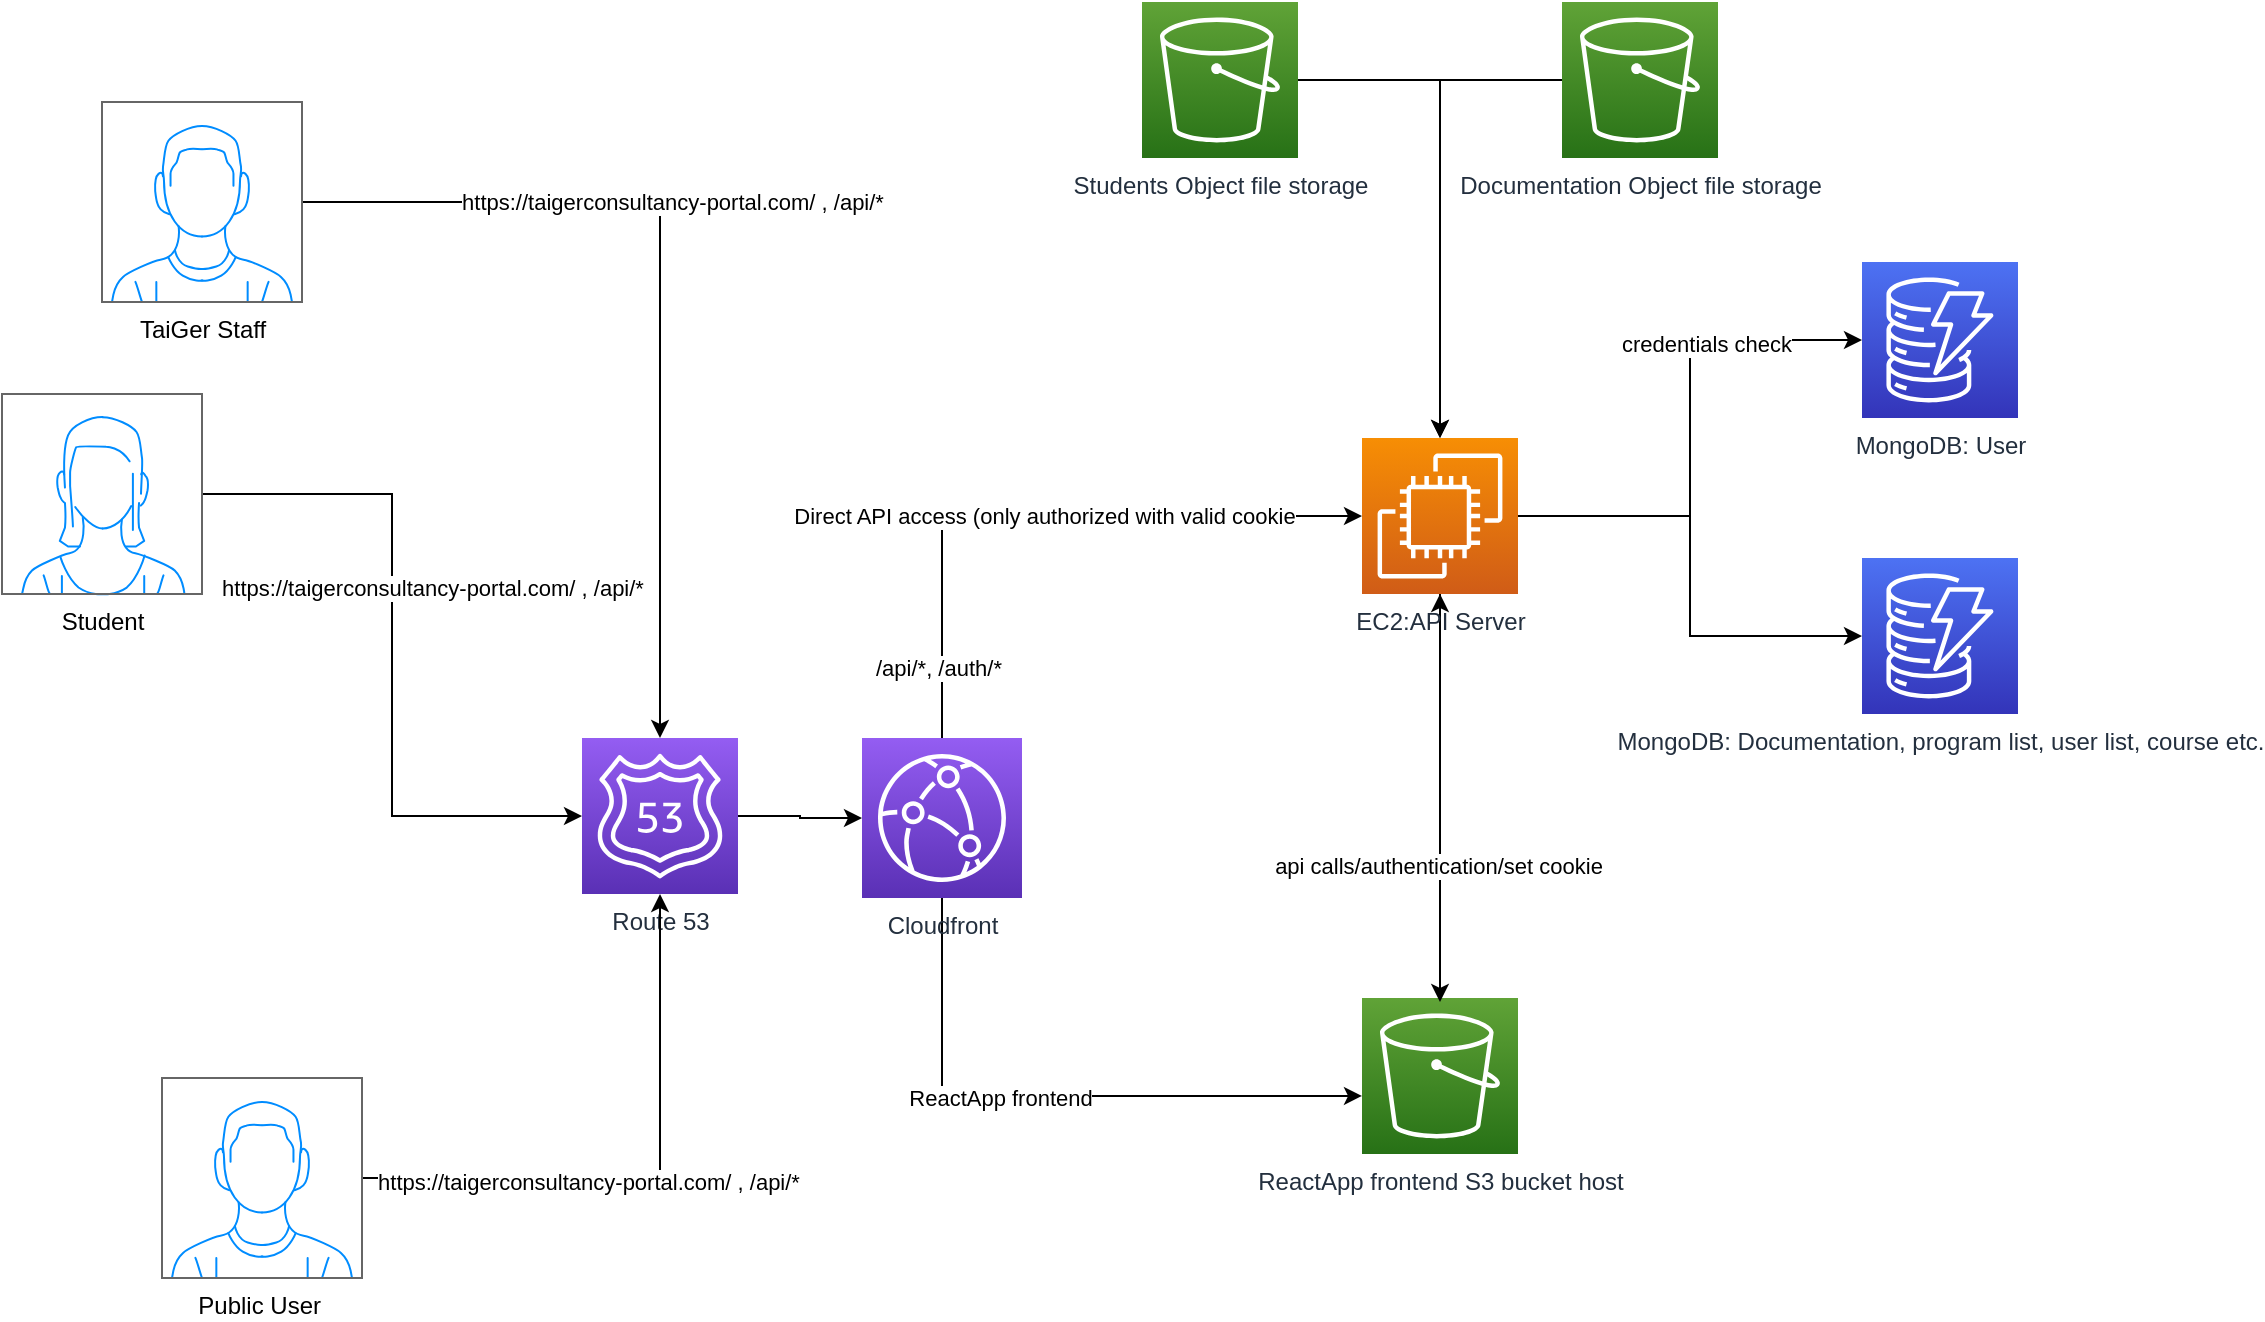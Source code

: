 <mxfile version="18.1.1" type="github">
  <diagram id="Ht1M8jgEwFfnCIfOTk4-" name="Page-1">
    <mxGraphModel dx="1422" dy="754" grid="1" gridSize="10" guides="1" tooltips="1" connect="1" arrows="1" fold="1" page="1" pageScale="1" pageWidth="1169" pageHeight="827" math="0" shadow="0">
      <root>
        <mxCell id="0" />
        <mxCell id="1" parent="0" />
        <mxCell id="OcmlPcqPWIz-EF-BsSO0-18" style="edgeStyle=orthogonalEdgeStyle;rounded=0;orthogonalLoop=1;jettySize=auto;html=1;" edge="1" parent="1" source="UEzPUAAOIrF-is8g5C7q-116" target="OcmlPcqPWIz-EF-BsSO0-1">
          <mxGeometry relative="1" as="geometry" />
        </mxCell>
        <mxCell id="UEzPUAAOIrF-is8g5C7q-116" value="ReactApp frontend S3 bucket host" style="outlineConnect=0;fontColor=#232F3E;gradientColor=#60A337;gradientDirection=north;fillColor=#277116;strokeColor=#ffffff;dashed=0;verticalLabelPosition=bottom;verticalAlign=top;align=center;html=1;fontSize=12;fontStyle=0;aspect=fixed;shape=mxgraph.aws4.resourceIcon;resIcon=mxgraph.aws4.s3;labelBackgroundColor=#ffffff;" parent="1" vertex="1">
          <mxGeometry x="700.0" y="568" width="78" height="78" as="geometry" />
        </mxCell>
        <mxCell id="OcmlPcqPWIz-EF-BsSO0-9" style="edgeStyle=orthogonalEdgeStyle;rounded=0;orthogonalLoop=1;jettySize=auto;html=1;entryX=0;entryY=0.5;entryDx=0;entryDy=0;entryPerimeter=0;" edge="1" parent="1" source="EKNRf_62j4KvlHBMA2hY-2" target="OcmlPcqPWIz-EF-BsSO0-1">
          <mxGeometry relative="1" as="geometry">
            <Array as="points">
              <mxPoint x="490" y="328" />
              <mxPoint x="615" y="328" />
              <mxPoint x="615" y="327" />
            </Array>
          </mxGeometry>
        </mxCell>
        <mxCell id="OcmlPcqPWIz-EF-BsSO0-10" value="Direct API access (only authorized with valid cookie" style="edgeLabel;html=1;align=center;verticalAlign=middle;resizable=0;points=[];" vertex="1" connectable="0" parent="OcmlPcqPWIz-EF-BsSO0-9">
          <mxGeometry x="0.651" y="2" relative="1" as="geometry">
            <mxPoint x="-103" y="2" as="offset" />
          </mxGeometry>
        </mxCell>
        <mxCell id="OcmlPcqPWIz-EF-BsSO0-33" value="/api/*, /auth/*" style="edgeLabel;html=1;align=center;verticalAlign=middle;resizable=0;points=[];" vertex="1" connectable="0" parent="OcmlPcqPWIz-EF-BsSO0-9">
          <mxGeometry x="-0.782" y="2" relative="1" as="geometry">
            <mxPoint as="offset" />
          </mxGeometry>
        </mxCell>
        <mxCell id="OcmlPcqPWIz-EF-BsSO0-11" style="edgeStyle=orthogonalEdgeStyle;rounded=0;orthogonalLoop=1;jettySize=auto;html=1;entryX=0;entryY=0.628;entryDx=0;entryDy=0;entryPerimeter=0;" edge="1" parent="1" source="EKNRf_62j4KvlHBMA2hY-2" target="UEzPUAAOIrF-is8g5C7q-116">
          <mxGeometry relative="1" as="geometry">
            <Array as="points">
              <mxPoint x="490" y="617" />
            </Array>
          </mxGeometry>
        </mxCell>
        <mxCell id="OcmlPcqPWIz-EF-BsSO0-12" value="ReactApp frontend" style="edgeLabel;html=1;align=center;verticalAlign=middle;resizable=0;points=[];" vertex="1" connectable="0" parent="OcmlPcqPWIz-EF-BsSO0-11">
          <mxGeometry x="-0.172" y="-1" relative="1" as="geometry">
            <mxPoint as="offset" />
          </mxGeometry>
        </mxCell>
        <mxCell id="EKNRf_62j4KvlHBMA2hY-2" value="Cloudfront" style="sketch=0;points=[[0,0,0],[0.25,0,0],[0.5,0,0],[0.75,0,0],[1,0,0],[0,1,0],[0.25,1,0],[0.5,1,0],[0.75,1,0],[1,1,0],[0,0.25,0],[0,0.5,0],[0,0.75,0],[1,0.25,0],[1,0.5,0],[1,0.75,0]];outlineConnect=0;fontColor=#232F3E;gradientColor=#945DF2;gradientDirection=north;fillColor=#5A30B5;strokeColor=#ffffff;dashed=0;verticalLabelPosition=bottom;verticalAlign=top;align=center;html=1;fontSize=12;fontStyle=0;aspect=fixed;shape=mxgraph.aws4.resourceIcon;resIcon=mxgraph.aws4.cloudfront;" parent="1" vertex="1">
          <mxGeometry x="450" y="438" width="80" height="80" as="geometry" />
        </mxCell>
        <mxCell id="OcmlPcqPWIz-EF-BsSO0-14" value="" style="edgeStyle=orthogonalEdgeStyle;rounded=0;orthogonalLoop=1;jettySize=auto;html=1;" edge="1" parent="1" source="EKNRf_62j4KvlHBMA2hY-9" target="EKNRf_62j4KvlHBMA2hY-2">
          <mxGeometry relative="1" as="geometry" />
        </mxCell>
        <mxCell id="EKNRf_62j4KvlHBMA2hY-9" value="Route 53" style="sketch=0;points=[[0,0,0],[0.25,0,0],[0.5,0,0],[0.75,0,0],[1,0,0],[0,1,0],[0.25,1,0],[0.5,1,0],[0.75,1,0],[1,1,0],[0,0.25,0],[0,0.5,0],[0,0.75,0],[1,0.25,0],[1,0.5,0],[1,0.75,0]];outlineConnect=0;fontColor=#232F3E;gradientColor=#945DF2;gradientDirection=north;fillColor=#5A30B5;strokeColor=#ffffff;dashed=0;verticalLabelPosition=bottom;verticalAlign=top;align=center;html=1;fontSize=12;fontStyle=0;aspect=fixed;shape=mxgraph.aws4.resourceIcon;resIcon=mxgraph.aws4.route_53;" parent="1" vertex="1">
          <mxGeometry x="310" y="438" width="78" height="78" as="geometry" />
        </mxCell>
        <mxCell id="EKNRf_62j4KvlHBMA2hY-10" value="MongoDB: Documentation, program list, user list, course etc." style="sketch=0;points=[[0,0,0],[0.25,0,0],[0.5,0,0],[0.75,0,0],[1,0,0],[0,1,0],[0.25,1,0],[0.5,1,0],[0.75,1,0],[1,1,0],[0,0.25,0],[0,0.5,0],[0,0.75,0],[1,0.25,0],[1,0.5,0],[1,0.75,0]];outlineConnect=0;fontColor=#232F3E;gradientColor=#4D72F3;gradientDirection=north;fillColor=#3334B9;strokeColor=#ffffff;dashed=0;verticalLabelPosition=bottom;verticalAlign=top;align=center;html=1;fontSize=12;fontStyle=0;aspect=fixed;shape=mxgraph.aws4.resourceIcon;resIcon=mxgraph.aws4.dynamodb;" parent="1" vertex="1">
          <mxGeometry x="950" y="348" width="78" height="78" as="geometry" />
        </mxCell>
        <mxCell id="EKNRf_62j4KvlHBMA2hY-16" value="MongoDB: User" style="sketch=0;points=[[0,0,0],[0.25,0,0],[0.5,0,0],[0.75,0,0],[1,0,0],[0,1,0],[0.25,1,0],[0.5,1,0],[0.75,1,0],[1,1,0],[0,0.25,0],[0,0.5,0],[0,0.75,0],[1,0.25,0],[1,0.5,0],[1,0.75,0]];outlineConnect=0;fontColor=#232F3E;gradientColor=#4D72F3;gradientDirection=north;fillColor=#3334B9;strokeColor=#ffffff;dashed=0;verticalLabelPosition=bottom;verticalAlign=top;align=center;html=1;fontSize=12;fontStyle=0;aspect=fixed;shape=mxgraph.aws4.resourceIcon;resIcon=mxgraph.aws4.dynamodb;" parent="1" vertex="1">
          <mxGeometry x="950" y="200" width="78" height="78" as="geometry" />
        </mxCell>
        <mxCell id="OcmlPcqPWIz-EF-BsSO0-19" style="edgeStyle=orthogonalEdgeStyle;rounded=0;orthogonalLoop=1;jettySize=auto;html=1;entryX=0;entryY=0.5;entryDx=0;entryDy=0;entryPerimeter=0;" edge="1" parent="1" source="OcmlPcqPWIz-EF-BsSO0-1" target="EKNRf_62j4KvlHBMA2hY-16">
          <mxGeometry relative="1" as="geometry" />
        </mxCell>
        <mxCell id="OcmlPcqPWIz-EF-BsSO0-27" value="credentials check" style="edgeLabel;html=1;align=center;verticalAlign=middle;resizable=0;points=[];" vertex="1" connectable="0" parent="OcmlPcqPWIz-EF-BsSO0-19">
          <mxGeometry x="0.4" y="-2" relative="1" as="geometry">
            <mxPoint as="offset" />
          </mxGeometry>
        </mxCell>
        <mxCell id="OcmlPcqPWIz-EF-BsSO0-20" style="edgeStyle=orthogonalEdgeStyle;rounded=0;orthogonalLoop=1;jettySize=auto;html=1;" edge="1" parent="1" source="OcmlPcqPWIz-EF-BsSO0-1" target="EKNRf_62j4KvlHBMA2hY-10">
          <mxGeometry relative="1" as="geometry" />
        </mxCell>
        <mxCell id="OcmlPcqPWIz-EF-BsSO0-25" style="edgeStyle=orthogonalEdgeStyle;rounded=0;orthogonalLoop=1;jettySize=auto;html=1;" edge="1" parent="1" source="OcmlPcqPWIz-EF-BsSO0-1">
          <mxGeometry relative="1" as="geometry">
            <mxPoint x="739" y="570" as="targetPoint" />
          </mxGeometry>
        </mxCell>
        <mxCell id="OcmlPcqPWIz-EF-BsSO0-26" value="api calls/authentication/set cookie" style="edgeLabel;html=1;align=center;verticalAlign=middle;resizable=0;points=[];" vertex="1" connectable="0" parent="OcmlPcqPWIz-EF-BsSO0-25">
          <mxGeometry x="0.333" y="-2" relative="1" as="geometry">
            <mxPoint as="offset" />
          </mxGeometry>
        </mxCell>
        <mxCell id="OcmlPcqPWIz-EF-BsSO0-1" value="EC2:API Server" style="sketch=0;points=[[0,0,0],[0.25,0,0],[0.5,0,0],[0.75,0,0],[1,0,0],[0,1,0],[0.25,1,0],[0.5,1,0],[0.75,1,0],[1,1,0],[0,0.25,0],[0,0.5,0],[0,0.75,0],[1,0.25,0],[1,0.5,0],[1,0.75,0]];outlineConnect=0;fontColor=#232F3E;gradientColor=#F78E04;gradientDirection=north;fillColor=#D05C17;strokeColor=#ffffff;dashed=0;verticalLabelPosition=bottom;verticalAlign=top;align=center;html=1;fontSize=12;fontStyle=0;aspect=fixed;shape=mxgraph.aws4.resourceIcon;resIcon=mxgraph.aws4.ec2;" vertex="1" parent="1">
          <mxGeometry x="700" y="288" width="78" height="78" as="geometry" />
        </mxCell>
        <mxCell id="OcmlPcqPWIz-EF-BsSO0-16" style="edgeStyle=orthogonalEdgeStyle;rounded=0;orthogonalLoop=1;jettySize=auto;html=1;" edge="1" parent="1" source="OcmlPcqPWIz-EF-BsSO0-3" target="EKNRf_62j4KvlHBMA2hY-9">
          <mxGeometry relative="1" as="geometry" />
        </mxCell>
        <mxCell id="OcmlPcqPWIz-EF-BsSO0-30" value="https://taigerconsultancy-portal.com/ , /api/*" style="edgeLabel;html=1;align=center;verticalAlign=middle;resizable=0;points=[];" vertex="1" connectable="0" parent="OcmlPcqPWIz-EF-BsSO0-16">
          <mxGeometry x="-0.223" y="-2" relative="1" as="geometry">
            <mxPoint as="offset" />
          </mxGeometry>
        </mxCell>
        <mxCell id="OcmlPcqPWIz-EF-BsSO0-3" value="Public User&amp;nbsp;" style="verticalLabelPosition=bottom;shadow=0;dashed=0;align=center;html=1;verticalAlign=top;strokeWidth=1;shape=mxgraph.mockup.containers.userMale;strokeColor=#666666;strokeColor2=#008cff;" vertex="1" parent="1">
          <mxGeometry x="100" y="608" width="100" height="100" as="geometry" />
        </mxCell>
        <mxCell id="OcmlPcqPWIz-EF-BsSO0-15" style="edgeStyle=orthogonalEdgeStyle;rounded=0;orthogonalLoop=1;jettySize=auto;html=1;entryX=0.5;entryY=0;entryDx=0;entryDy=0;entryPerimeter=0;" edge="1" parent="1" source="OcmlPcqPWIz-EF-BsSO0-4" target="EKNRf_62j4KvlHBMA2hY-9">
          <mxGeometry relative="1" as="geometry" />
        </mxCell>
        <mxCell id="OcmlPcqPWIz-EF-BsSO0-28" value="https://taigerconsultancy-portal.com/ , /api/*" style="edgeLabel;html=1;align=center;verticalAlign=middle;resizable=0;points=[];" vertex="1" connectable="0" parent="OcmlPcqPWIz-EF-BsSO0-15">
          <mxGeometry x="-0.324" relative="1" as="geometry">
            <mxPoint x="34" as="offset" />
          </mxGeometry>
        </mxCell>
        <mxCell id="OcmlPcqPWIz-EF-BsSO0-4" value="TaiGer Staff" style="verticalLabelPosition=bottom;shadow=0;dashed=0;align=center;html=1;verticalAlign=top;strokeWidth=1;shape=mxgraph.mockup.containers.userMale;strokeColor=#666666;strokeColor2=#008cff;" vertex="1" parent="1">
          <mxGeometry x="70" y="120" width="100" height="100" as="geometry" />
        </mxCell>
        <mxCell id="OcmlPcqPWIz-EF-BsSO0-13" value="" style="edgeStyle=orthogonalEdgeStyle;rounded=0;orthogonalLoop=1;jettySize=auto;html=1;entryX=0;entryY=0.5;entryDx=0;entryDy=0;entryPerimeter=0;" edge="1" parent="1" source="OcmlPcqPWIz-EF-BsSO0-5" target="EKNRf_62j4KvlHBMA2hY-9">
          <mxGeometry relative="1" as="geometry">
            <mxPoint x="20" y="518" as="sourcePoint" />
            <mxPoint x="210" y="597" as="targetPoint" />
          </mxGeometry>
        </mxCell>
        <mxCell id="OcmlPcqPWIz-EF-BsSO0-29" value="https://taigerconsultancy-portal.com/ , /api/*" style="edgeLabel;html=1;align=center;verticalAlign=middle;resizable=0;points=[];" vertex="1" connectable="0" parent="OcmlPcqPWIz-EF-BsSO0-13">
          <mxGeometry x="-0.261" y="-2" relative="1" as="geometry">
            <mxPoint x="22" y="12" as="offset" />
          </mxGeometry>
        </mxCell>
        <mxCell id="OcmlPcqPWIz-EF-BsSO0-5" value="Student" style="verticalLabelPosition=bottom;shadow=0;dashed=0;align=center;html=1;verticalAlign=top;strokeWidth=1;shape=mxgraph.mockup.containers.userFemale;strokeColor=#666666;strokeColor2=#008cff;" vertex="1" parent="1">
          <mxGeometry x="20" y="266" width="100" height="100" as="geometry" />
        </mxCell>
        <mxCell id="OcmlPcqPWIz-EF-BsSO0-24" style="edgeStyle=orthogonalEdgeStyle;rounded=0;orthogonalLoop=1;jettySize=auto;html=1;" edge="1" parent="1" source="OcmlPcqPWIz-EF-BsSO0-21" target="OcmlPcqPWIz-EF-BsSO0-1">
          <mxGeometry relative="1" as="geometry" />
        </mxCell>
        <mxCell id="OcmlPcqPWIz-EF-BsSO0-21" value="Students Object file storage" style="outlineConnect=0;fontColor=#232F3E;gradientColor=#60A337;gradientDirection=north;fillColor=#277116;strokeColor=#ffffff;dashed=0;verticalLabelPosition=bottom;verticalAlign=top;align=center;html=1;fontSize=12;fontStyle=0;aspect=fixed;shape=mxgraph.aws4.resourceIcon;resIcon=mxgraph.aws4.s3;labelBackgroundColor=#ffffff;" vertex="1" parent="1">
          <mxGeometry x="590.0" y="70" width="78" height="78" as="geometry" />
        </mxCell>
        <mxCell id="OcmlPcqPWIz-EF-BsSO0-32" style="edgeStyle=orthogonalEdgeStyle;rounded=0;orthogonalLoop=1;jettySize=auto;html=1;" edge="1" parent="1" source="OcmlPcqPWIz-EF-BsSO0-31" target="OcmlPcqPWIz-EF-BsSO0-1">
          <mxGeometry relative="1" as="geometry" />
        </mxCell>
        <mxCell id="OcmlPcqPWIz-EF-BsSO0-31" value="Documentation Object file storage" style="outlineConnect=0;fontColor=#232F3E;gradientColor=#60A337;gradientDirection=north;fillColor=#277116;strokeColor=#ffffff;dashed=0;verticalLabelPosition=bottom;verticalAlign=top;align=center;html=1;fontSize=12;fontStyle=0;aspect=fixed;shape=mxgraph.aws4.resourceIcon;resIcon=mxgraph.aws4.s3;labelBackgroundColor=#ffffff;" vertex="1" parent="1">
          <mxGeometry x="800.0" y="70" width="78" height="78" as="geometry" />
        </mxCell>
      </root>
    </mxGraphModel>
  </diagram>
</mxfile>

